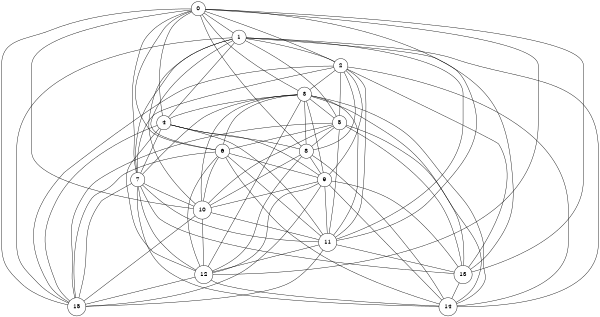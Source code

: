 graph { graph [size="4,4"]; node[shape=circle];
 0-- 1
 0-- 2
 0-- 3
 0-- 4
 0-- 6
 0-- 7
 0-- 8
 0--10
 0--11
 0--12
 0--13
 0--15
 1-- 2
 1-- 4
 1-- 5
 1-- 6
 1-- 7
 1--10
 1--11
 1--13
 1--14
 1--15
 2-- 3
 2-- 5
 2-- 7
 2-- 8
 2-- 9
 2--11
 2--13
 2--14
 2--15
 3-- 4
 3-- 5
 3-- 6
 3-- 7
 3-- 8
 3-- 9
 3--10
 3--11
 3--12
 3--13
 3--14
 4-- 7
 4-- 8
 4-- 9
 4--11
 4--12
 4--15
 5-- 6
 5-- 8
 5--10
 5--11
 5--13
 5--14
 5--15
 6-- 9
 6--10
 6--11
 6--12
 6--14
 6--15
 7--10
 7--11
 7--12
 7--13
 7--14
 7--15
 8-- 9
 8--10
 8--12
 8--14
 9--10
 9--11
 9--12
 9--13
 9--14
 9--15
10--11
10--12
10--15
11--12
11--13
11--15
12--14
12--15
13--14

}
